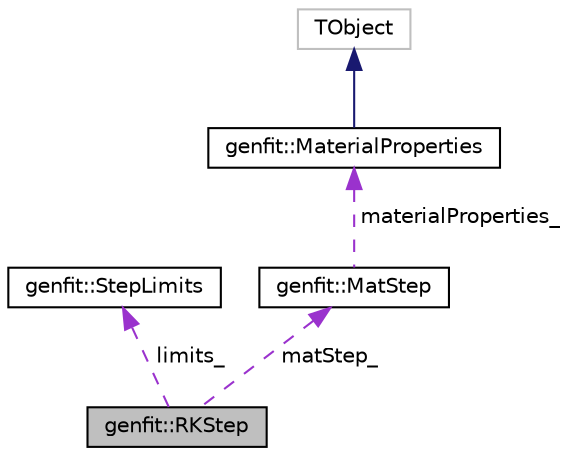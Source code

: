 digraph "genfit::RKStep"
{
 // LATEX_PDF_SIZE
  edge [fontname="Helvetica",fontsize="10",labelfontname="Helvetica",labelfontsize="10"];
  node [fontname="Helvetica",fontsize="10",shape=record];
  Node1 [label="genfit::RKStep",height=0.2,width=0.4,color="black", fillcolor="grey75", style="filled", fontcolor="black",tooltip="Helper for RKTrackRep."];
  Node2 -> Node1 [dir="back",color="darkorchid3",fontsize="10",style="dashed",label=" limits_" ,fontname="Helvetica"];
  Node2 [label="genfit::StepLimits",height=0.2,width=0.4,color="black", fillcolor="white", style="filled",URL="$classgenfit_1_1StepLimits.html",tooltip="Helper to store different limits on the stepsize for the RKTRackRep."];
  Node3 -> Node1 [dir="back",color="darkorchid3",fontsize="10",style="dashed",label=" matStep_" ,fontname="Helvetica"];
  Node3 [label="genfit::MatStep",height=0.2,width=0.4,color="black", fillcolor="white", style="filled",URL="$structgenfit_1_1MatStep.html",tooltip="Simple struct containing MaterialProperties and stepsize in the material."];
  Node4 -> Node3 [dir="back",color="darkorchid3",fontsize="10",style="dashed",label=" materialProperties_" ,fontname="Helvetica"];
  Node4 [label="genfit::MaterialProperties",height=0.2,width=0.4,color="black", fillcolor="white", style="filled",URL="$classgenfit_1_1MaterialProperties.html",tooltip="Material properties needed e.g. for material effects calculation."];
  Node5 -> Node4 [dir="back",color="midnightblue",fontsize="10",style="solid",fontname="Helvetica"];
  Node5 [label="TObject",height=0.2,width=0.4,color="grey75", fillcolor="white", style="filled",tooltip=" "];
}
